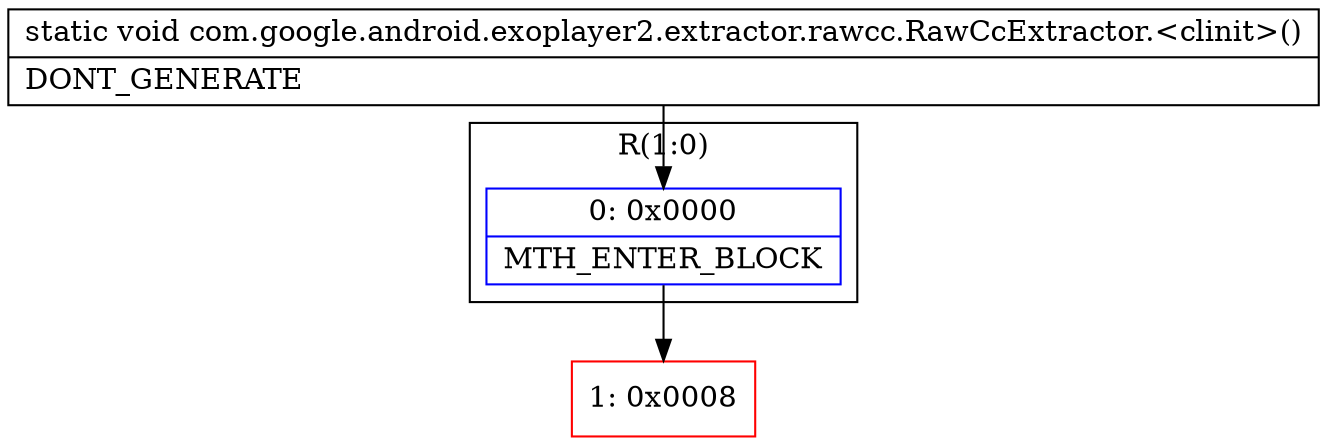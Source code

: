 digraph "CFG forcom.google.android.exoplayer2.extractor.rawcc.RawCcExtractor.\<clinit\>()V" {
subgraph cluster_Region_1600140334 {
label = "R(1:0)";
node [shape=record,color=blue];
Node_0 [shape=record,label="{0\:\ 0x0000|MTH_ENTER_BLOCK\l}"];
}
Node_1 [shape=record,color=red,label="{1\:\ 0x0008}"];
MethodNode[shape=record,label="{static void com.google.android.exoplayer2.extractor.rawcc.RawCcExtractor.\<clinit\>()  | DONT_GENERATE\l}"];
MethodNode -> Node_0;
Node_0 -> Node_1;
}

